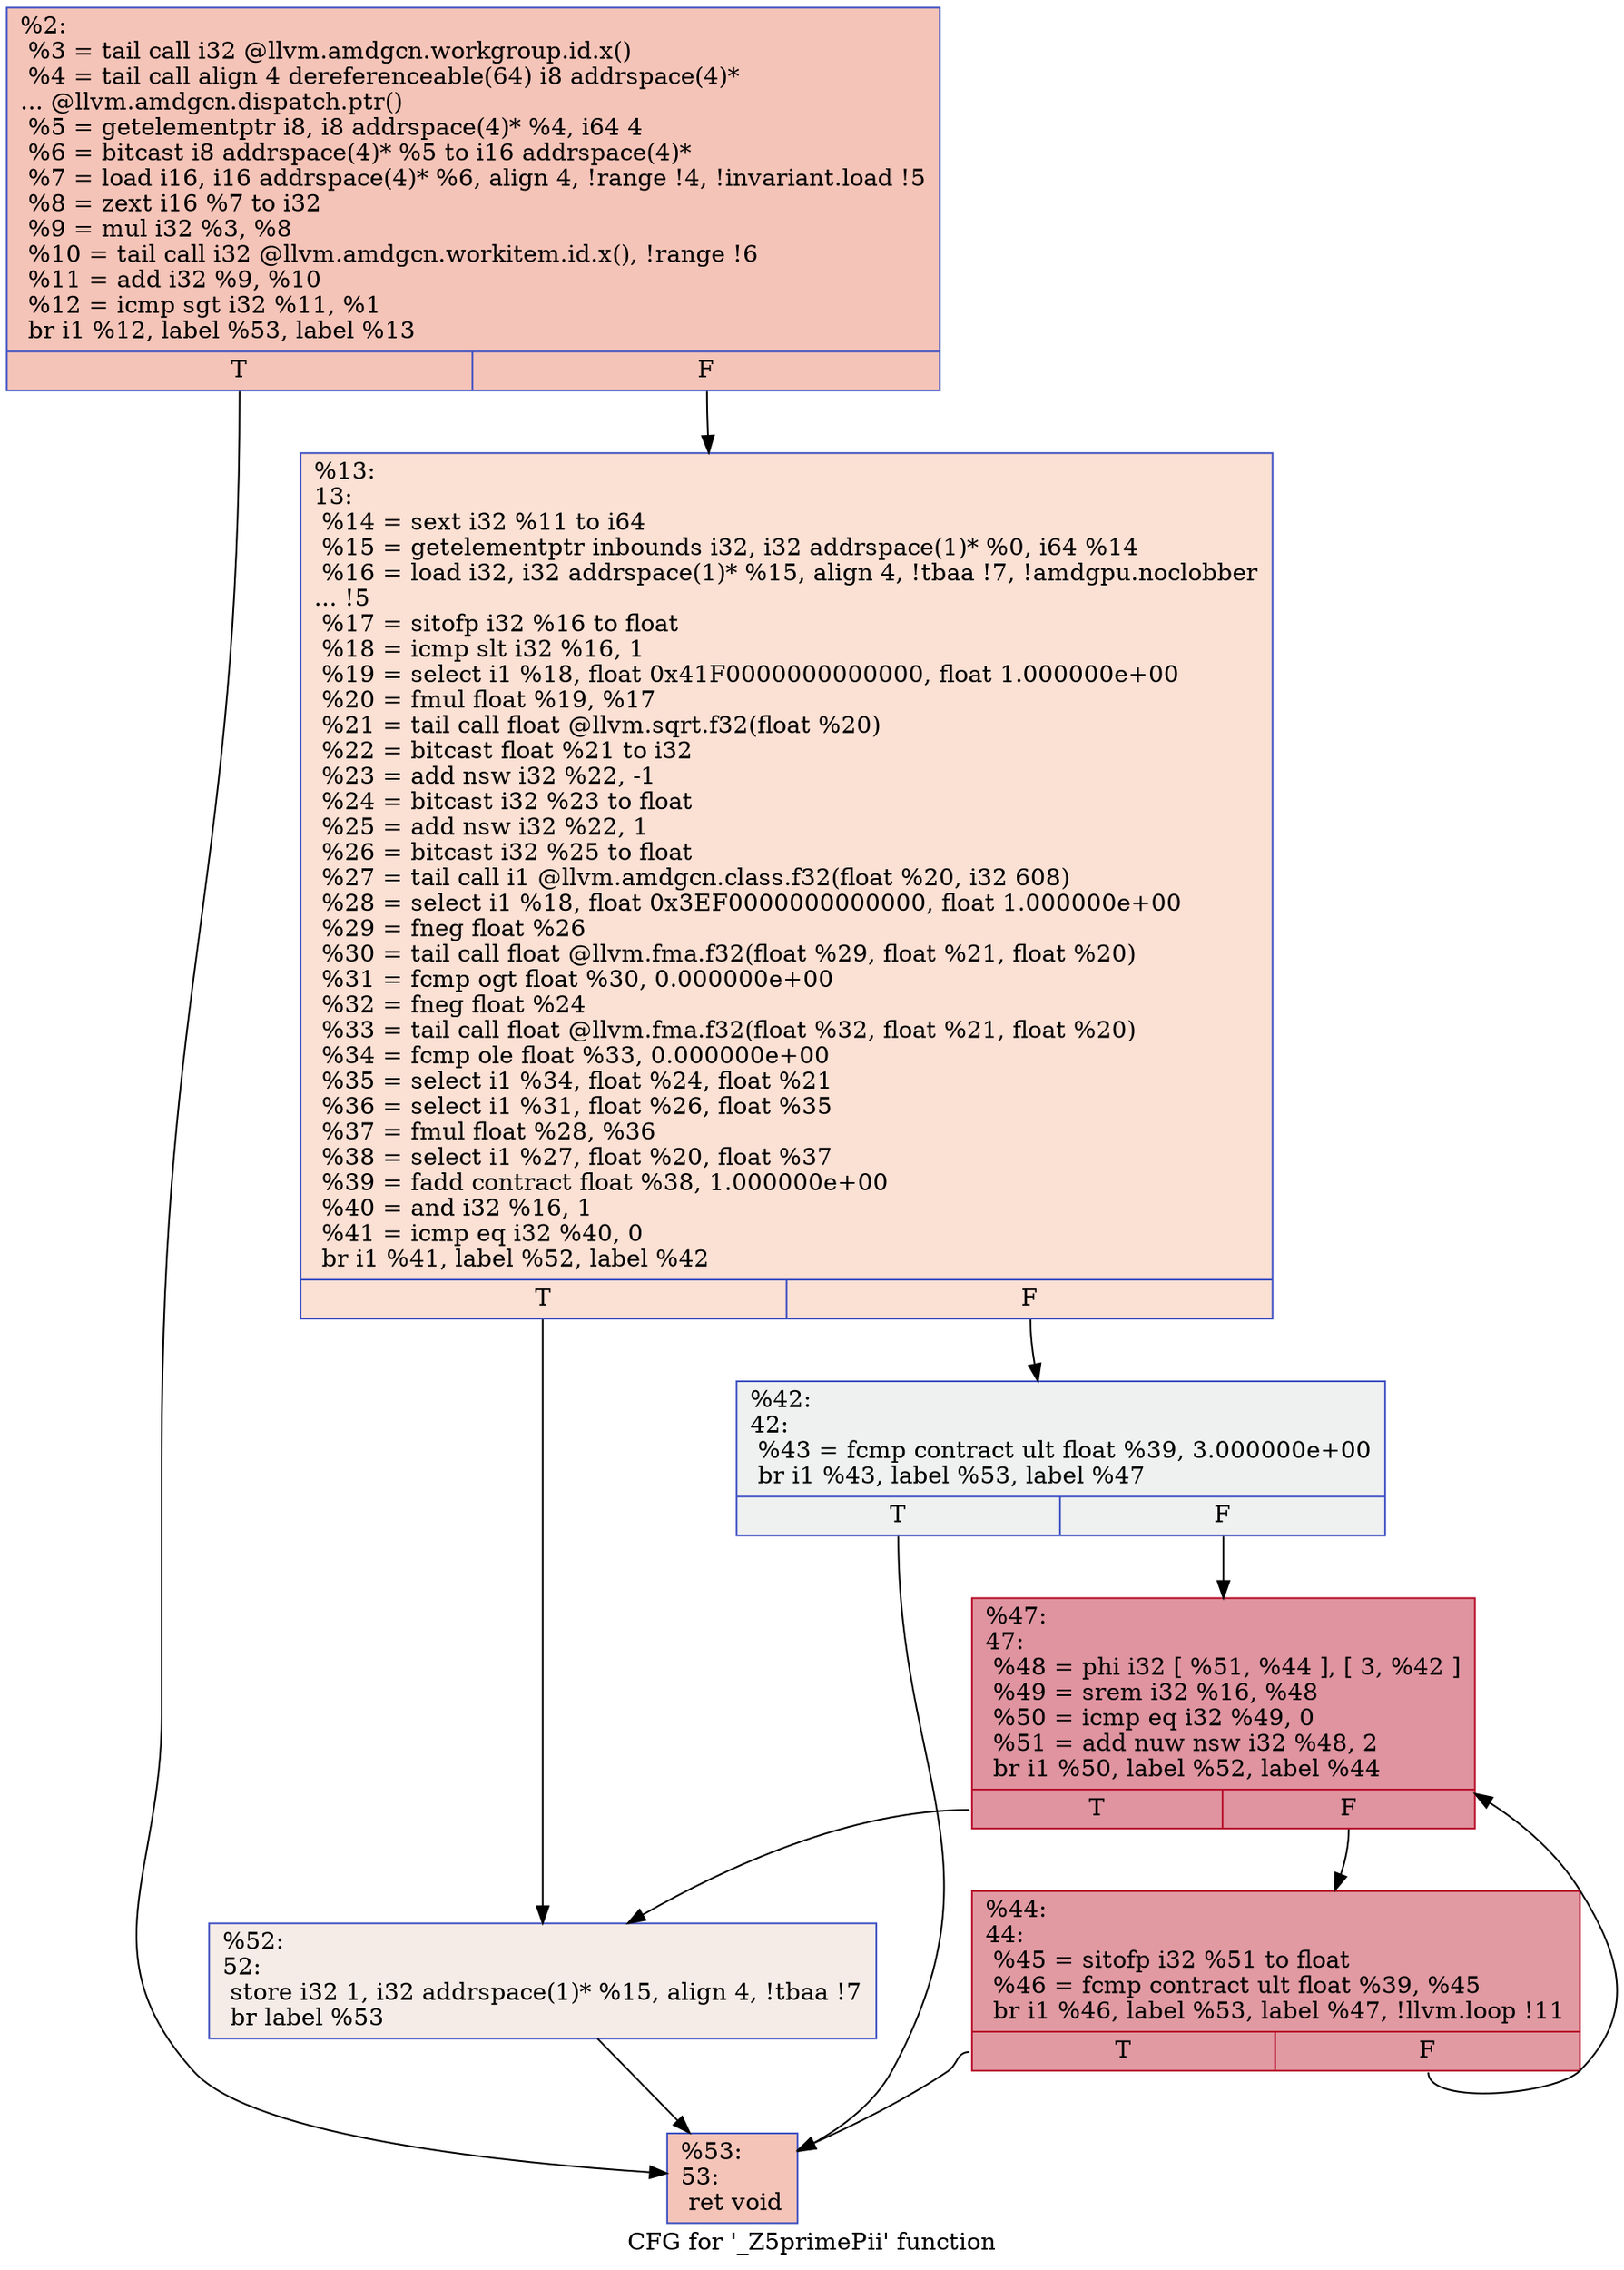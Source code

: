 digraph "CFG for '_Z5primePii' function" {
	label="CFG for '_Z5primePii' function";

	Node0x55aa730 [shape=record,color="#3d50c3ff", style=filled, fillcolor="#e97a5f70",label="{%2:\l  %3 = tail call i32 @llvm.amdgcn.workgroup.id.x()\l  %4 = tail call align 4 dereferenceable(64) i8 addrspace(4)*\l... @llvm.amdgcn.dispatch.ptr()\l  %5 = getelementptr i8, i8 addrspace(4)* %4, i64 4\l  %6 = bitcast i8 addrspace(4)* %5 to i16 addrspace(4)*\l  %7 = load i16, i16 addrspace(4)* %6, align 4, !range !4, !invariant.load !5\l  %8 = zext i16 %7 to i32\l  %9 = mul i32 %3, %8\l  %10 = tail call i32 @llvm.amdgcn.workitem.id.x(), !range !6\l  %11 = add i32 %9, %10\l  %12 = icmp sgt i32 %11, %1\l  br i1 %12, label %53, label %13\l|{<s0>T|<s1>F}}"];
	Node0x55aa730:s0 -> Node0x55ac670;
	Node0x55aa730:s1 -> Node0x55ac700;
	Node0x55ac700 [shape=record,color="#3d50c3ff", style=filled, fillcolor="#f7b99e70",label="{%13:\l13:                                               \l  %14 = sext i32 %11 to i64\l  %15 = getelementptr inbounds i32, i32 addrspace(1)* %0, i64 %14\l  %16 = load i32, i32 addrspace(1)* %15, align 4, !tbaa !7, !amdgpu.noclobber\l... !5\l  %17 = sitofp i32 %16 to float\l  %18 = icmp slt i32 %16, 1\l  %19 = select i1 %18, float 0x41F0000000000000, float 1.000000e+00\l  %20 = fmul float %19, %17\l  %21 = tail call float @llvm.sqrt.f32(float %20)\l  %22 = bitcast float %21 to i32\l  %23 = add nsw i32 %22, -1\l  %24 = bitcast i32 %23 to float\l  %25 = add nsw i32 %22, 1\l  %26 = bitcast i32 %25 to float\l  %27 = tail call i1 @llvm.amdgcn.class.f32(float %20, i32 608)\l  %28 = select i1 %18, float 0x3EF0000000000000, float 1.000000e+00\l  %29 = fneg float %26\l  %30 = tail call float @llvm.fma.f32(float %29, float %21, float %20)\l  %31 = fcmp ogt float %30, 0.000000e+00\l  %32 = fneg float %24\l  %33 = tail call float @llvm.fma.f32(float %32, float %21, float %20)\l  %34 = fcmp ole float %33, 0.000000e+00\l  %35 = select i1 %34, float %24, float %21\l  %36 = select i1 %31, float %26, float %35\l  %37 = fmul float %28, %36\l  %38 = select i1 %27, float %20, float %37\l  %39 = fadd contract float %38, 1.000000e+00\l  %40 = and i32 %16, 1\l  %41 = icmp eq i32 %40, 0\l  br i1 %41, label %52, label %42\l|{<s0>T|<s1>F}}"];
	Node0x55ac700:s0 -> Node0x55ad200;
	Node0x55ac700:s1 -> Node0x55af2f0;
	Node0x55af2f0 [shape=record,color="#3d50c3ff", style=filled, fillcolor="#dbdcde70",label="{%42:\l42:                                               \l  %43 = fcmp contract ult float %39, 3.000000e+00\l  br i1 %43, label %53, label %47\l|{<s0>T|<s1>F}}"];
	Node0x55af2f0:s0 -> Node0x55ac670;
	Node0x55af2f0:s1 -> Node0x55af4c0;
	Node0x55af600 [shape=record,color="#b70d28ff", style=filled, fillcolor="#bb1b2c70",label="{%44:\l44:                                               \l  %45 = sitofp i32 %51 to float\l  %46 = fcmp contract ult float %39, %45\l  br i1 %46, label %53, label %47, !llvm.loop !11\l|{<s0>T|<s1>F}}"];
	Node0x55af600:s0 -> Node0x55ac670;
	Node0x55af600:s1 -> Node0x55af4c0;
	Node0x55af4c0 [shape=record,color="#b70d28ff", style=filled, fillcolor="#b70d2870",label="{%47:\l47:                                               \l  %48 = phi i32 [ %51, %44 ], [ 3, %42 ]\l  %49 = srem i32 %16, %48\l  %50 = icmp eq i32 %49, 0\l  %51 = add nuw nsw i32 %48, 2\l  br i1 %50, label %52, label %44\l|{<s0>T|<s1>F}}"];
	Node0x55af4c0:s0 -> Node0x55ad200;
	Node0x55af4c0:s1 -> Node0x55af600;
	Node0x55ad200 [shape=record,color="#3d50c3ff", style=filled, fillcolor="#ead5c970",label="{%52:\l52:                                               \l  store i32 1, i32 addrspace(1)* %15, align 4, !tbaa !7\l  br label %53\l}"];
	Node0x55ad200 -> Node0x55ac670;
	Node0x55ac670 [shape=record,color="#3d50c3ff", style=filled, fillcolor="#e97a5f70",label="{%53:\l53:                                               \l  ret void\l}"];
}
